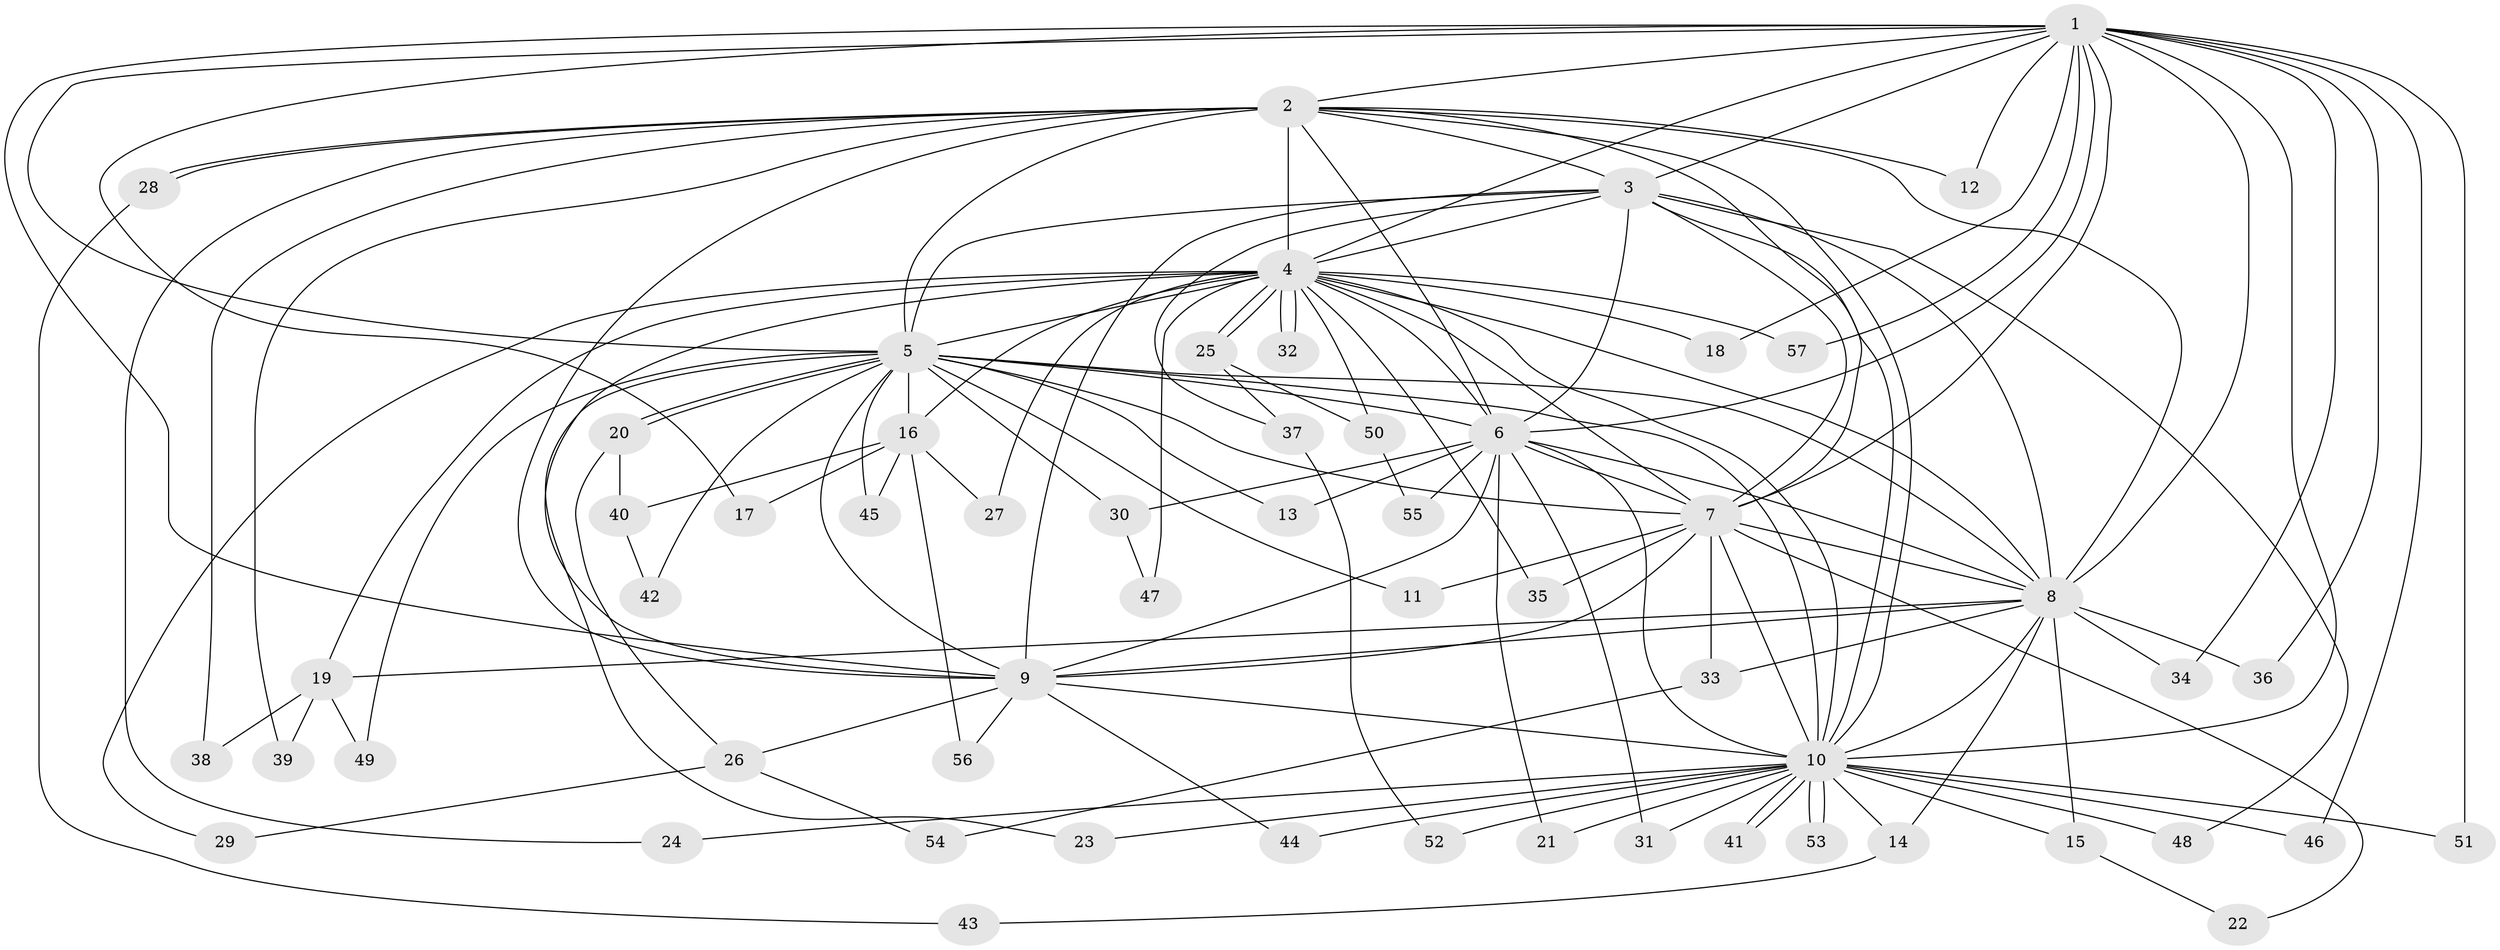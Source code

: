 // coarse degree distribution, {10: 0.03571428571428571, 2: 0.35714285714285715, 1: 0.4642857142857143, 9: 0.03571428571428571, 6: 0.03571428571428571, 23: 0.03571428571428571, 3: 0.03571428571428571}
// Generated by graph-tools (version 1.1) at 2025/47/03/04/25 21:47:53]
// undirected, 57 vertices, 139 edges
graph export_dot {
graph [start="1"]
  node [color=gray90,style=filled];
  1;
  2;
  3;
  4;
  5;
  6;
  7;
  8;
  9;
  10;
  11;
  12;
  13;
  14;
  15;
  16;
  17;
  18;
  19;
  20;
  21;
  22;
  23;
  24;
  25;
  26;
  27;
  28;
  29;
  30;
  31;
  32;
  33;
  34;
  35;
  36;
  37;
  38;
  39;
  40;
  41;
  42;
  43;
  44;
  45;
  46;
  47;
  48;
  49;
  50;
  51;
  52;
  53;
  54;
  55;
  56;
  57;
  1 -- 2;
  1 -- 3;
  1 -- 4;
  1 -- 5;
  1 -- 6;
  1 -- 7;
  1 -- 8;
  1 -- 9;
  1 -- 10;
  1 -- 12;
  1 -- 17;
  1 -- 18;
  1 -- 34;
  1 -- 36;
  1 -- 46;
  1 -- 51;
  1 -- 57;
  2 -- 3;
  2 -- 4;
  2 -- 5;
  2 -- 6;
  2 -- 7;
  2 -- 8;
  2 -- 9;
  2 -- 10;
  2 -- 12;
  2 -- 24;
  2 -- 28;
  2 -- 28;
  2 -- 38;
  2 -- 39;
  3 -- 4;
  3 -- 5;
  3 -- 6;
  3 -- 7;
  3 -- 8;
  3 -- 9;
  3 -- 10;
  3 -- 37;
  3 -- 48;
  4 -- 5;
  4 -- 6;
  4 -- 7;
  4 -- 8;
  4 -- 9;
  4 -- 10;
  4 -- 16;
  4 -- 18;
  4 -- 19;
  4 -- 25;
  4 -- 25;
  4 -- 27;
  4 -- 29;
  4 -- 32;
  4 -- 32;
  4 -- 35;
  4 -- 47;
  4 -- 50;
  4 -- 57;
  5 -- 6;
  5 -- 7;
  5 -- 8;
  5 -- 9;
  5 -- 10;
  5 -- 11;
  5 -- 13;
  5 -- 16;
  5 -- 20;
  5 -- 20;
  5 -- 23;
  5 -- 30;
  5 -- 42;
  5 -- 45;
  5 -- 49;
  6 -- 7;
  6 -- 8;
  6 -- 9;
  6 -- 10;
  6 -- 13;
  6 -- 21;
  6 -- 30;
  6 -- 31;
  6 -- 55;
  7 -- 8;
  7 -- 9;
  7 -- 10;
  7 -- 11;
  7 -- 22;
  7 -- 33;
  7 -- 35;
  8 -- 9;
  8 -- 10;
  8 -- 14;
  8 -- 15;
  8 -- 19;
  8 -- 33;
  8 -- 34;
  8 -- 36;
  9 -- 10;
  9 -- 26;
  9 -- 44;
  9 -- 56;
  10 -- 14;
  10 -- 15;
  10 -- 21;
  10 -- 23;
  10 -- 24;
  10 -- 31;
  10 -- 41;
  10 -- 41;
  10 -- 44;
  10 -- 46;
  10 -- 48;
  10 -- 51;
  10 -- 52;
  10 -- 53;
  10 -- 53;
  14 -- 43;
  15 -- 22;
  16 -- 17;
  16 -- 27;
  16 -- 40;
  16 -- 45;
  16 -- 56;
  19 -- 38;
  19 -- 39;
  19 -- 49;
  20 -- 26;
  20 -- 40;
  25 -- 37;
  25 -- 50;
  26 -- 29;
  26 -- 54;
  28 -- 43;
  30 -- 47;
  33 -- 54;
  37 -- 52;
  40 -- 42;
  50 -- 55;
}
